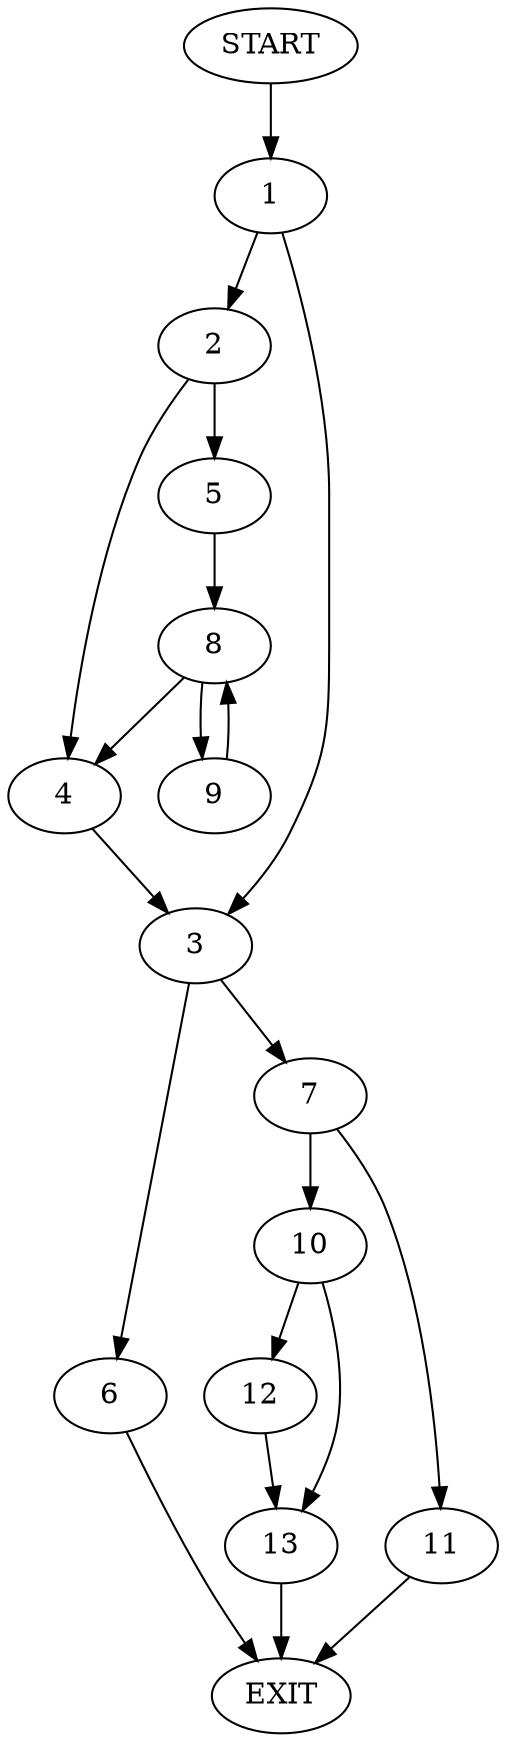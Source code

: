 digraph {
0 [label="START"]
14 [label="EXIT"]
0 -> 1
1 -> 2
1 -> 3
2 -> 4
2 -> 5
3 -> 6
3 -> 7
4 -> 3
5 -> 8
8 -> 4
8 -> 9
9 -> 8
7 -> 10
7 -> 11
6 -> 14
10 -> 12
10 -> 13
11 -> 14
12 -> 13
13 -> 14
}

